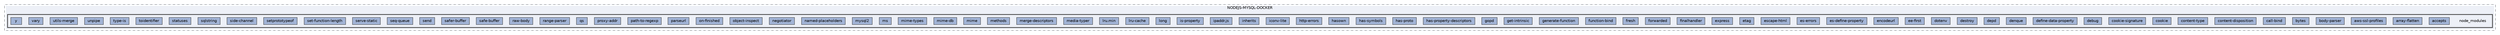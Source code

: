 digraph "node_modules"
{
 // INTERACTIVE_SVG=YES
 // LATEX_PDF_SIZE
  bgcolor="transparent";
  edge [fontname=Helvetica,fontsize=10,labelfontname=Helvetica,labelfontsize=10];
  node [fontname=Helvetica,fontsize=10,shape=box,height=0.2,width=0.4];
  compound=true
  subgraph clusterdir_155199a24025cbc1cd0f0aa3da1e6731 {
    graph [ bgcolor="#edf0f7", pencolor="grey50", label="NODEJS-MYSQL-DOCKER", fontname=Helvetica,fontsize=10 style="filled,dashed", URL="dir_155199a24025cbc1cd0f0aa3da1e6731.html",tooltip=""]
  subgraph clusterdir_a7123d6b295578c61fe01482133a4996 {
    graph [ bgcolor="#edf0f7", pencolor="grey25", label="", fontname=Helvetica,fontsize=10 style="filled,bold", URL="dir_a7123d6b295578c61fe01482133a4996.html",tooltip=""]
    dir_a7123d6b295578c61fe01482133a4996 [shape=plaintext, label="node_modules"];
  dir_bc03b778efe9cd8cdc90fa3cf66df71a [label="accepts", fillcolor="#a2b4d6", color="grey25", style="filled", URL="dir_bc03b778efe9cd8cdc90fa3cf66df71a.html",tooltip=""];
  dir_4a41788e5a03252f879e2fbf901caca7 [label="array-flatten", fillcolor="#a2b4d6", color="grey25", style="filled", URL="dir_4a41788e5a03252f879e2fbf901caca7.html",tooltip=""];
  dir_6e557a10b8837afe04d893526492b365 [label="aws-ssl-profiles", fillcolor="#a2b4d6", color="grey25", style="filled", URL="dir_6e557a10b8837afe04d893526492b365.html",tooltip=""];
  dir_281d8c5707782e08df1f5f3ad0f4d257 [label="body-parser", fillcolor="#a2b4d6", color="grey25", style="filled", URL="dir_281d8c5707782e08df1f5f3ad0f4d257.html",tooltip=""];
  dir_484cdcbeaa90f26cc8457e4f9714a6d5 [label="bytes", fillcolor="#a2b4d6", color="grey25", style="filled", URL="dir_484cdcbeaa90f26cc8457e4f9714a6d5.html",tooltip=""];
  dir_be384381ae3f137d6f4755e7e0010984 [label="call-bind", fillcolor="#a2b4d6", color="grey25", style="filled", URL="dir_be384381ae3f137d6f4755e7e0010984.html",tooltip=""];
  dir_b636051dee30f2c4c4c311d621d6c038 [label="content-disposition", fillcolor="#a2b4d6", color="grey25", style="filled", URL="dir_b636051dee30f2c4c4c311d621d6c038.html",tooltip=""];
  dir_ecf501b602bb31df52bd4680a3ee2337 [label="content-type", fillcolor="#a2b4d6", color="grey25", style="filled", URL="dir_ecf501b602bb31df52bd4680a3ee2337.html",tooltip=""];
  dir_468738c4023f103730906196f5490718 [label="cookie", fillcolor="#a2b4d6", color="grey25", style="filled", URL="dir_468738c4023f103730906196f5490718.html",tooltip=""];
  dir_f486e7a64bfe0d9c0cefc266bfb40df8 [label="cookie-signature", fillcolor="#a2b4d6", color="grey25", style="filled", URL="dir_f486e7a64bfe0d9c0cefc266bfb40df8.html",tooltip=""];
  dir_6b3820cc5e87aacf8b05b5f6ad06cd1d [label="debug", fillcolor="#a2b4d6", color="grey25", style="filled", URL="dir_6b3820cc5e87aacf8b05b5f6ad06cd1d.html",tooltip=""];
  dir_49039495cf6bb8ba44f5c85e3d86893e [label="define-data-property", fillcolor="#a2b4d6", color="grey25", style="filled", URL="dir_49039495cf6bb8ba44f5c85e3d86893e.html",tooltip=""];
  dir_75207da07bfd1d08642ef11b5bc652c8 [label="denque", fillcolor="#a2b4d6", color="grey25", style="filled", URL="dir_75207da07bfd1d08642ef11b5bc652c8.html",tooltip=""];
  dir_43ce3b77e681f581fbe8e96e2a019d0d [label="depd", fillcolor="#a2b4d6", color="grey25", style="filled", URL="dir_43ce3b77e681f581fbe8e96e2a019d0d.html",tooltip=""];
  dir_8a27f50fc435925fd5280d4254c4267a [label="destroy", fillcolor="#a2b4d6", color="grey25", style="filled", URL="dir_8a27f50fc435925fd5280d4254c4267a.html",tooltip=""];
  dir_7dad091c9206dd475d57c2af9f50c586 [label="dotenv", fillcolor="#a2b4d6", color="grey25", style="filled", URL="dir_7dad091c9206dd475d57c2af9f50c586.html",tooltip=""];
  dir_24785fc0dd19a91d6f818ce984a5fc1e [label="ee-first", fillcolor="#a2b4d6", color="grey25", style="filled", URL="dir_24785fc0dd19a91d6f818ce984a5fc1e.html",tooltip=""];
  dir_0507aceeb03d53c0b72fee9f0ed920df [label="encodeurl", fillcolor="#a2b4d6", color="grey25", style="filled", URL="dir_0507aceeb03d53c0b72fee9f0ed920df.html",tooltip=""];
  dir_aa348ec006fbf29c3ff50e38d9bd8d67 [label="es-define-property", fillcolor="#a2b4d6", color="grey25", style="filled", URL="dir_aa348ec006fbf29c3ff50e38d9bd8d67.html",tooltip=""];
  dir_3cfa9dd588111be5f4a00530e3a45048 [label="es-errors", fillcolor="#a2b4d6", color="grey25", style="filled", URL="dir_3cfa9dd588111be5f4a00530e3a45048.html",tooltip=""];
  dir_374d05f0197761e7b9408721427533f1 [label="escape-html", fillcolor="#a2b4d6", color="grey25", style="filled", URL="dir_374d05f0197761e7b9408721427533f1.html",tooltip=""];
  dir_f670d3de643f17cd1f302bcc319d0fba [label="etag", fillcolor="#a2b4d6", color="grey25", style="filled", URL="dir_f670d3de643f17cd1f302bcc319d0fba.html",tooltip=""];
  dir_49af7e7091e784d82e521bb65404877f [label="express", fillcolor="#a2b4d6", color="grey25", style="filled", URL="dir_49af7e7091e784d82e521bb65404877f.html",tooltip=""];
  dir_a097c1f1c1339f3bc5f9f6519dd59c17 [label="finalhandler", fillcolor="#a2b4d6", color="grey25", style="filled", URL="dir_a097c1f1c1339f3bc5f9f6519dd59c17.html",tooltip=""];
  dir_05c48ab38cf8dc2178a658ad4d292674 [label="forwarded", fillcolor="#a2b4d6", color="grey25", style="filled", URL="dir_05c48ab38cf8dc2178a658ad4d292674.html",tooltip=""];
  dir_cda995b982933943e2c6a641616b2067 [label="fresh", fillcolor="#a2b4d6", color="grey25", style="filled", URL="dir_cda995b982933943e2c6a641616b2067.html",tooltip=""];
  dir_04d247fda2a4f8dd9bdbd7de35ab633b [label="function-bind", fillcolor="#a2b4d6", color="grey25", style="filled", URL="dir_04d247fda2a4f8dd9bdbd7de35ab633b.html",tooltip=""];
  dir_026b0f0b7da7543473579c05e4ad7263 [label="generate-function", fillcolor="#a2b4d6", color="grey25", style="filled", URL="dir_026b0f0b7da7543473579c05e4ad7263.html",tooltip=""];
  dir_8b2b5ad9d285855b2f3b6feb09896461 [label="get-intrinsic", fillcolor="#a2b4d6", color="grey25", style="filled", URL="dir_8b2b5ad9d285855b2f3b6feb09896461.html",tooltip=""];
  dir_002155b8f5b9ff26f33170b338dde2ef [label="gopd", fillcolor="#a2b4d6", color="grey25", style="filled", URL="dir_002155b8f5b9ff26f33170b338dde2ef.html",tooltip=""];
  dir_e87213859b9201860caa6392e65ebba4 [label="has-property-descriptors", fillcolor="#a2b4d6", color="grey25", style="filled", URL="dir_e87213859b9201860caa6392e65ebba4.html",tooltip=""];
  dir_db31847556c349ea2afa7eaafd3ad098 [label="has-proto", fillcolor="#a2b4d6", color="grey25", style="filled", URL="dir_db31847556c349ea2afa7eaafd3ad098.html",tooltip=""];
  dir_4ba204e4bde392d30dca361bd8608942 [label="has-symbols", fillcolor="#a2b4d6", color="grey25", style="filled", URL="dir_4ba204e4bde392d30dca361bd8608942.html",tooltip=""];
  dir_7d68e68fce89a242b2b58970c6a9b608 [label="hasown", fillcolor="#a2b4d6", color="grey25", style="filled", URL="dir_7d68e68fce89a242b2b58970c6a9b608.html",tooltip=""];
  dir_5b8b245616482f98f6049e06adc9127a [label="http-errors", fillcolor="#a2b4d6", color="grey25", style="filled", URL="dir_5b8b245616482f98f6049e06adc9127a.html",tooltip=""];
  dir_033b6729e4cd55b5d1136dc7025dd3b4 [label="iconv-lite", fillcolor="#a2b4d6", color="grey25", style="filled", URL="dir_033b6729e4cd55b5d1136dc7025dd3b4.html",tooltip=""];
  dir_b0406c1591f4889a5caf8f7c9d7097a4 [label="inherits", fillcolor="#a2b4d6", color="grey25", style="filled", URL="dir_b0406c1591f4889a5caf8f7c9d7097a4.html",tooltip=""];
  dir_fdab1032678470f838b5b82586094e3c [label="ipaddr.js", fillcolor="#a2b4d6", color="grey25", style="filled", URL="dir_fdab1032678470f838b5b82586094e3c.html",tooltip=""];
  dir_204763a9008d13f7b6fac227f9f5d267 [label="is-property", fillcolor="#a2b4d6", color="grey25", style="filled", URL="dir_204763a9008d13f7b6fac227f9f5d267.html",tooltip=""];
  dir_173ace8e22312f0b95e09949ac0050d3 [label="long", fillcolor="#a2b4d6", color="grey25", style="filled", URL="dir_173ace8e22312f0b95e09949ac0050d3.html",tooltip=""];
  dir_922e5c095d570226010333f361dd0e7d [label="lru-cache", fillcolor="#a2b4d6", color="grey25", style="filled", URL="dir_922e5c095d570226010333f361dd0e7d.html",tooltip=""];
  dir_6db9d9febb8f3b8a051969561977b2e3 [label="lru.min", fillcolor="#a2b4d6", color="grey25", style="filled", URL="dir_6db9d9febb8f3b8a051969561977b2e3.html",tooltip=""];
  dir_76db1844932ab25c84f931990bf682c3 [label="media-typer", fillcolor="#a2b4d6", color="grey25", style="filled", URL="dir_76db1844932ab25c84f931990bf682c3.html",tooltip=""];
  dir_3bfd276dfc867280ed86b05f8b1ba023 [label="merge-descriptors", fillcolor="#a2b4d6", color="grey25", style="filled", URL="dir_3bfd276dfc867280ed86b05f8b1ba023.html",tooltip=""];
  dir_86daff52a8a8db03ea58ef481da1354d [label="methods", fillcolor="#a2b4d6", color="grey25", style="filled", URL="dir_86daff52a8a8db03ea58ef481da1354d.html",tooltip=""];
  dir_4e7a69d9fb790f05d68aa5ff29db8e52 [label="mime", fillcolor="#a2b4d6", color="grey25", style="filled", URL="dir_4e7a69d9fb790f05d68aa5ff29db8e52.html",tooltip=""];
  dir_a84de509025974b85a2310741c026155 [label="mime-db", fillcolor="#a2b4d6", color="grey25", style="filled", URL="dir_a84de509025974b85a2310741c026155.html",tooltip=""];
  dir_bd9f2002d0209155da4dcf90d5f46eec [label="mime-types", fillcolor="#a2b4d6", color="grey25", style="filled", URL="dir_bd9f2002d0209155da4dcf90d5f46eec.html",tooltip=""];
  dir_9793229383a8a27dc7b21615906236ed [label="ms", fillcolor="#a2b4d6", color="grey25", style="filled", URL="dir_9793229383a8a27dc7b21615906236ed.html",tooltip=""];
  dir_dc5fdf5f0bca0784ed56f6a0203de4a7 [label="mysql2", fillcolor="#a2b4d6", color="grey25", style="filled", URL="dir_dc5fdf5f0bca0784ed56f6a0203de4a7.html",tooltip=""];
  dir_dac0980a23bee16c00ec428dc0fb1380 [label="named-placeholders", fillcolor="#a2b4d6", color="grey25", style="filled", URL="dir_dac0980a23bee16c00ec428dc0fb1380.html",tooltip=""];
  dir_d45a18ac36e84a11995157e12e16f70b [label="negotiator", fillcolor="#a2b4d6", color="grey25", style="filled", URL="dir_d45a18ac36e84a11995157e12e16f70b.html",tooltip=""];
  dir_d0ad7381fcb1eeebac7bcf20a1853ab7 [label="object-inspect", fillcolor="#a2b4d6", color="grey25", style="filled", URL="dir_d0ad7381fcb1eeebac7bcf20a1853ab7.html",tooltip=""];
  dir_3d0e67d102629e9126f335a2418d7a46 [label="on-finished", fillcolor="#a2b4d6", color="grey25", style="filled", URL="dir_3d0e67d102629e9126f335a2418d7a46.html",tooltip=""];
  dir_f2199f363fcc4c7d8a139db8d190eaba [label="parseurl", fillcolor="#a2b4d6", color="grey25", style="filled", URL="dir_f2199f363fcc4c7d8a139db8d190eaba.html",tooltip=""];
  dir_35b353728ab7dc12eb1e43c3dfa5abad [label="path-to-regexp", fillcolor="#a2b4d6", color="grey25", style="filled", URL="dir_35b353728ab7dc12eb1e43c3dfa5abad.html",tooltip=""];
  dir_6511cd28d2bbc7211f09014226f48d82 [label="proxy-addr", fillcolor="#a2b4d6", color="grey25", style="filled", URL="dir_6511cd28d2bbc7211f09014226f48d82.html",tooltip=""];
  dir_1eb8b14dc314c9cb5faa482f4c9f8445 [label="qs", fillcolor="#a2b4d6", color="grey25", style="filled", URL="dir_1eb8b14dc314c9cb5faa482f4c9f8445.html",tooltip=""];
  dir_96e6c465a1b2577fb278d9ae71af8115 [label="range-parser", fillcolor="#a2b4d6", color="grey25", style="filled", URL="dir_96e6c465a1b2577fb278d9ae71af8115.html",tooltip=""];
  dir_198d87378229c8338895ede6ee47a196 [label="raw-body", fillcolor="#a2b4d6", color="grey25", style="filled", URL="dir_198d87378229c8338895ede6ee47a196.html",tooltip=""];
  dir_a231b7dfa8489a49bbc779375ee203cc [label="safe-buffer", fillcolor="#a2b4d6", color="grey25", style="filled", URL="dir_a231b7dfa8489a49bbc779375ee203cc.html",tooltip=""];
  dir_bad0cf7d480d381fb321811c7d2322cc [label="safer-buffer", fillcolor="#a2b4d6", color="grey25", style="filled", URL="dir_bad0cf7d480d381fb321811c7d2322cc.html",tooltip=""];
  dir_f35a09136a19a65df0b7ea2b8b382fca [label="send", fillcolor="#a2b4d6", color="grey25", style="filled", URL="dir_f35a09136a19a65df0b7ea2b8b382fca.html",tooltip=""];
  dir_a4388709eee8c75a72e2a63e814b512e [label="seq-queue", fillcolor="#a2b4d6", color="grey25", style="filled", URL="dir_a4388709eee8c75a72e2a63e814b512e.html",tooltip=""];
  dir_4961ad6c1795b21eed6733cce90bf058 [label="serve-static", fillcolor="#a2b4d6", color="grey25", style="filled", URL="dir_4961ad6c1795b21eed6733cce90bf058.html",tooltip=""];
  dir_2b93ce3d162ddb24963dd802f7eff148 [label="set-function-length", fillcolor="#a2b4d6", color="grey25", style="filled", URL="dir_2b93ce3d162ddb24963dd802f7eff148.html",tooltip=""];
  dir_058739c5612519b7a65db390de4f9d91 [label="setprototypeof", fillcolor="#a2b4d6", color="grey25", style="filled", URL="dir_058739c5612519b7a65db390de4f9d91.html",tooltip=""];
  dir_8b2228b5494410690606a6e6c4a34a0a [label="side-channel", fillcolor="#a2b4d6", color="grey25", style="filled", URL="dir_8b2228b5494410690606a6e6c4a34a0a.html",tooltip=""];
  dir_14d3250b9e018be022e29b4414817697 [label="sqlstring", fillcolor="#a2b4d6", color="grey25", style="filled", URL="dir_14d3250b9e018be022e29b4414817697.html",tooltip=""];
  dir_7d611ba6eeb4621d149983488c53f419 [label="statuses", fillcolor="#a2b4d6", color="grey25", style="filled", URL="dir_7d611ba6eeb4621d149983488c53f419.html",tooltip=""];
  dir_7ea3bab08ed1c0768dbc567930e79beb [label="toidentifier", fillcolor="#a2b4d6", color="grey25", style="filled", URL="dir_7ea3bab08ed1c0768dbc567930e79beb.html",tooltip=""];
  dir_ed1b030d39801f30ee827852edc9fa4c [label="type-is", fillcolor="#a2b4d6", color="grey25", style="filled", URL="dir_ed1b030d39801f30ee827852edc9fa4c.html",tooltip=""];
  dir_3c970ac7e83d6d82318505ede98fb9da [label="unpipe", fillcolor="#a2b4d6", color="grey25", style="filled", URL="dir_3c970ac7e83d6d82318505ede98fb9da.html",tooltip=""];
  dir_df5f0ba755343a110be205cff69283e7 [label="utils-merge", fillcolor="#a2b4d6", color="grey25", style="filled", URL="dir_df5f0ba755343a110be205cff69283e7.html",tooltip=""];
  dir_8107bd4da5885047e22080d497871063 [label="vary", fillcolor="#a2b4d6", color="grey25", style="filled", URL="dir_8107bd4da5885047e22080d497871063.html",tooltip=""];
  dir_340a760dbd94b6edd7ed1dd2703c1ad4 [label="y", fillcolor="#a2b4d6", color="grey25", style="filled", URL="dir_340a760dbd94b6edd7ed1dd2703c1ad4.html",tooltip=""];
  }
  }
}
